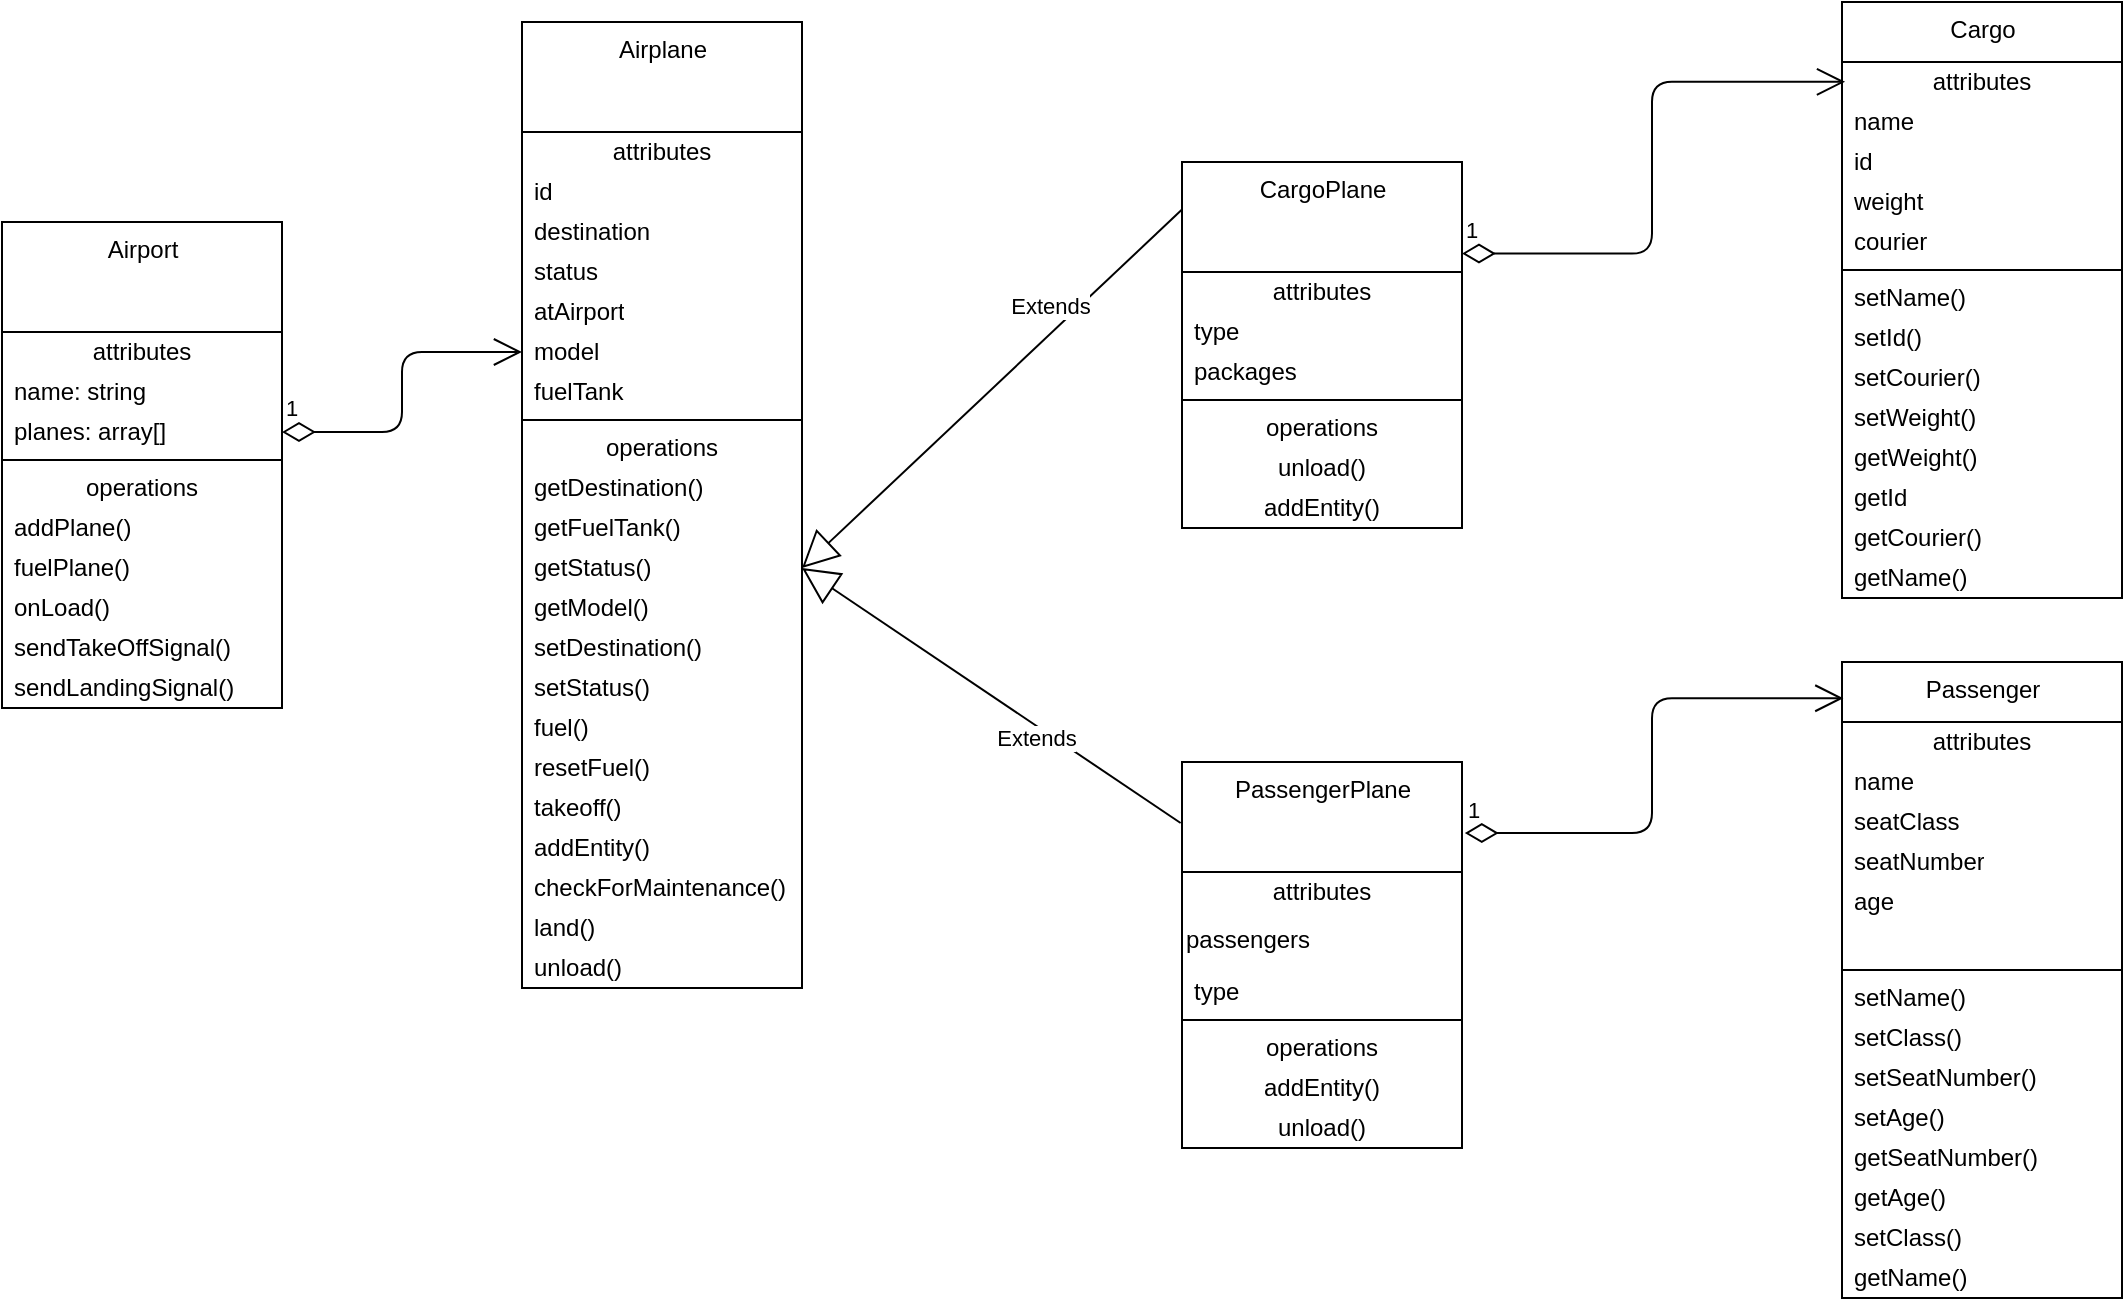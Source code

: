 <mxfile>
    <diagram id="yDUbvC1Cfnqms9Kbia_T" name="Page-1">
        <mxGraphModel dx="1285" dy="631" grid="1" gridSize="10" guides="1" tooltips="1" connect="1" arrows="1" fold="1" page="1" pageScale="1" pageWidth="850" pageHeight="1100" math="0" shadow="0">
            <root>
                <mxCell id="0"/>
                <mxCell id="1" parent="0"/>
                <mxCell id="47" value="Airplane" style="swimlane;fontStyle=0;align=center;verticalAlign=top;childLayout=stackLayout;horizontal=1;startSize=55;horizontalStack=0;resizeParent=1;resizeParentMax=0;resizeLast=0;collapsible=0;marginBottom=0;html=1;fontColor=#000000;" parent="1" vertex="1">
                    <mxGeometry x="810" y="210" width="140" height="483" as="geometry"/>
                </mxCell>
                <mxCell id="48" value="attributes" style="text;html=1;strokeColor=none;fillColor=none;align=center;verticalAlign=middle;spacingLeft=4;spacingRight=4;overflow=hidden;rotatable=0;points=[[0,0.5],[1,0.5]];portConstraint=eastwest;fontColor=#000000;" parent="47" vertex="1">
                    <mxGeometry y="55" width="140" height="20" as="geometry"/>
                </mxCell>
                <mxCell id="55" value="id" style="text;html=1;strokeColor=none;fillColor=none;align=left;verticalAlign=middle;spacingLeft=4;spacingRight=4;overflow=hidden;rotatable=0;points=[[0,0.5],[1,0.5]];portConstraint=eastwest;fontColor=#000000;" parent="47" vertex="1">
                    <mxGeometry y="75" width="140" height="20" as="geometry"/>
                </mxCell>
                <mxCell id="202" value="destination" style="text;html=1;strokeColor=none;fillColor=none;align=left;verticalAlign=middle;spacingLeft=4;spacingRight=4;overflow=hidden;rotatable=0;points=[[0,0.5],[1,0.5]];portConstraint=eastwest;fontColor=#000000;" parent="47" vertex="1">
                    <mxGeometry y="95" width="140" height="20" as="geometry"/>
                </mxCell>
                <mxCell id="204" value="status" style="text;html=1;strokeColor=none;fillColor=none;align=left;verticalAlign=middle;spacingLeft=4;spacingRight=4;overflow=hidden;rotatable=0;points=[[0,0.5],[1,0.5]];portConstraint=eastwest;fontColor=#000000;" parent="47" vertex="1">
                    <mxGeometry y="115" width="140" height="20" as="geometry"/>
                </mxCell>
                <mxCell id="56" value="atAirport" style="text;html=1;strokeColor=none;fillColor=none;align=left;verticalAlign=middle;spacingLeft=4;spacingRight=4;overflow=hidden;rotatable=0;points=[[0,0.5],[1,0.5]];portConstraint=eastwest;fontColor=#000000;" parent="47" vertex="1">
                    <mxGeometry y="135" width="140" height="20" as="geometry"/>
                </mxCell>
                <mxCell id="67" value="model" style="text;html=1;strokeColor=none;fillColor=none;align=left;verticalAlign=middle;spacingLeft=4;spacingRight=4;overflow=hidden;rotatable=0;points=[[0,0.5],[1,0.5]];portConstraint=eastwest;fontColor=#000000;" parent="47" vertex="1">
                    <mxGeometry y="155" width="140" height="20" as="geometry"/>
                </mxCell>
                <mxCell id="123" value="fuelTank" style="text;html=1;strokeColor=none;fillColor=none;align=left;verticalAlign=middle;spacingLeft=4;spacingRight=4;overflow=hidden;rotatable=0;points=[[0,0.5],[1,0.5]];portConstraint=eastwest;fontColor=#000000;" parent="47" vertex="1">
                    <mxGeometry y="175" width="140" height="20" as="geometry"/>
                </mxCell>
                <mxCell id="52" value="" style="line;strokeWidth=1;fillColor=none;align=left;verticalAlign=middle;spacingTop=-1;spacingLeft=3;spacingRight=3;rotatable=0;labelPosition=right;points=[];portConstraint=eastwest;fontColor=#000000;" parent="47" vertex="1">
                    <mxGeometry y="195" width="140" height="8" as="geometry"/>
                </mxCell>
                <mxCell id="53" value="operations" style="text;html=1;strokeColor=none;fillColor=none;align=center;verticalAlign=middle;spacingLeft=4;spacingRight=4;overflow=hidden;rotatable=0;points=[[0,0.5],[1,0.5]];portConstraint=eastwest;fontColor=#000000;" parent="47" vertex="1">
                    <mxGeometry y="203" width="140" height="20" as="geometry"/>
                </mxCell>
                <mxCell id="193" value="getDestination()" style="text;html=1;strokeColor=none;fillColor=none;align=left;verticalAlign=middle;spacingLeft=4;spacingRight=4;overflow=hidden;rotatable=0;points=[[0,0.5],[1,0.5]];portConstraint=eastwest;fontColor=#000000;" parent="47" vertex="1">
                    <mxGeometry y="223" width="140" height="20" as="geometry"/>
                </mxCell>
                <mxCell id="196" value="getFuelTank()" style="text;html=1;strokeColor=none;fillColor=none;align=left;verticalAlign=middle;spacingLeft=4;spacingRight=4;overflow=hidden;rotatable=0;points=[[0,0.5],[1,0.5]];portConstraint=eastwest;fontColor=#000000;" parent="47" vertex="1">
                    <mxGeometry y="243" width="140" height="20" as="geometry"/>
                </mxCell>
                <mxCell id="125" value="getStatus()" style="text;html=1;strokeColor=none;fillColor=none;align=left;verticalAlign=middle;spacingLeft=4;spacingRight=4;overflow=hidden;rotatable=0;points=[[0,0.5],[1,0.5]];portConstraint=eastwest;fontColor=#000000;" parent="47" vertex="1">
                    <mxGeometry y="263" width="140" height="20" as="geometry"/>
                </mxCell>
                <mxCell id="195" value="getModel()" style="text;html=1;strokeColor=none;fillColor=none;align=left;verticalAlign=middle;spacingLeft=4;spacingRight=4;overflow=hidden;rotatable=0;points=[[0,0.5],[1,0.5]];portConstraint=eastwest;fontColor=#000000;" parent="47" vertex="1">
                    <mxGeometry y="283" width="140" height="20" as="geometry"/>
                </mxCell>
                <mxCell id="194" value="setDestination()" style="text;html=1;strokeColor=none;fillColor=none;align=left;verticalAlign=middle;spacingLeft=4;spacingRight=4;overflow=hidden;rotatable=0;points=[[0,0.5],[1,0.5]];portConstraint=eastwest;fontColor=#000000;" parent="47" vertex="1">
                    <mxGeometry y="303" width="140" height="20" as="geometry"/>
                </mxCell>
                <mxCell id="208" value="setStatus()" style="text;html=1;strokeColor=none;fillColor=none;align=left;verticalAlign=middle;spacingLeft=4;spacingRight=4;overflow=hidden;rotatable=0;points=[[0,0.5],[1,0.5]];portConstraint=eastwest;fontColor=#000000;" parent="47" vertex="1">
                    <mxGeometry y="323" width="140" height="20" as="geometry"/>
                </mxCell>
                <mxCell id="121" value="fuel()" style="text;html=1;strokeColor=none;fillColor=none;align=left;verticalAlign=middle;spacingLeft=4;spacingRight=4;overflow=hidden;rotatable=0;points=[[0,0.5],[1,0.5]];portConstraint=eastwest;fontColor=#000000;" parent="47" vertex="1">
                    <mxGeometry y="343" width="140" height="20" as="geometry"/>
                </mxCell>
                <mxCell id="207" value="resetFuel()" style="text;html=1;strokeColor=none;fillColor=none;align=left;verticalAlign=middle;spacingLeft=4;spacingRight=4;overflow=hidden;rotatable=0;points=[[0,0.5],[1,0.5]];portConstraint=eastwest;fontColor=#000000;" parent="47" vertex="1">
                    <mxGeometry y="363" width="140" height="20" as="geometry"/>
                </mxCell>
                <mxCell id="122" value="takeoff()" style="text;html=1;strokeColor=none;fillColor=none;align=left;verticalAlign=middle;spacingLeft=4;spacingRight=4;overflow=hidden;rotatable=0;points=[[0,0.5],[1,0.5]];portConstraint=eastwest;fontColor=#000000;" parent="47" vertex="1">
                    <mxGeometry y="383" width="140" height="20" as="geometry"/>
                </mxCell>
                <mxCell id="205" value="addEntity()" style="text;html=1;strokeColor=none;fillColor=none;align=left;verticalAlign=middle;spacingLeft=4;spacingRight=4;overflow=hidden;rotatable=0;points=[[0,0.5],[1,0.5]];portConstraint=eastwest;fontColor=#000000;" parent="47" vertex="1">
                    <mxGeometry y="403" width="140" height="20" as="geometry"/>
                </mxCell>
                <mxCell id="211" value="checkForMaintenance()" style="text;html=1;strokeColor=none;fillColor=none;align=left;verticalAlign=middle;spacingLeft=4;spacingRight=4;overflow=hidden;rotatable=0;points=[[0,0.5],[1,0.5]];portConstraint=eastwest;fontColor=#000000;" parent="47" vertex="1">
                    <mxGeometry y="423" width="140" height="20" as="geometry"/>
                </mxCell>
                <mxCell id="210" value="land()" style="text;html=1;strokeColor=none;fillColor=none;align=left;verticalAlign=middle;spacingLeft=4;spacingRight=4;overflow=hidden;rotatable=0;points=[[0,0.5],[1,0.5]];portConstraint=eastwest;fontColor=#000000;" parent="47" vertex="1">
                    <mxGeometry y="443" width="140" height="20" as="geometry"/>
                </mxCell>
                <mxCell id="209" value="unload()" style="text;html=1;strokeColor=none;fillColor=none;align=left;verticalAlign=middle;spacingLeft=4;spacingRight=4;overflow=hidden;rotatable=0;points=[[0,0.5],[1,0.5]];portConstraint=eastwest;fontColor=#000000;" parent="47" vertex="1">
                    <mxGeometry y="463" width="140" height="20" as="geometry"/>
                </mxCell>
                <mxCell id="65" value="PassengerPlane" style="swimlane;fontStyle=0;align=center;verticalAlign=top;childLayout=stackLayout;horizontal=1;startSize=55;horizontalStack=0;resizeParent=1;resizeParentMax=0;resizeLast=0;collapsible=0;marginBottom=0;html=1;fontColor=#000000;" parent="1" vertex="1">
                    <mxGeometry x="1140" y="580" width="140" height="193" as="geometry"/>
                </mxCell>
                <mxCell id="66" value="attributes" style="text;html=1;strokeColor=none;fillColor=none;align=center;verticalAlign=middle;spacingLeft=4;spacingRight=4;overflow=hidden;rotatable=0;points=[[0,0.5],[1,0.5]];portConstraint=eastwest;fontColor=#000000;" parent="65" vertex="1">
                    <mxGeometry y="55" width="140" height="20" as="geometry"/>
                </mxCell>
                <mxCell id="212" value="&lt;span style=&quot;font-family: &amp;#34;helvetica&amp;#34; ; font-size: 12px ; font-style: normal ; font-weight: 400 ; letter-spacing: normal ; text-align: left ; text-indent: 0px ; text-transform: none ; word-spacing: 0px ; display: inline ; float: none ; background-color: rgb(255 , 255 , 255)&quot;&gt;passengers&lt;/span&gt;" style="text;whiteSpace=wrap;html=1;fontColor=#000000;" parent="65" vertex="1">
                    <mxGeometry y="75" width="140" height="30" as="geometry"/>
                </mxCell>
                <mxCell id="127" value="type" style="text;html=1;strokeColor=none;fillColor=none;align=left;verticalAlign=middle;spacingLeft=4;spacingRight=4;overflow=hidden;rotatable=0;points=[[0,0.5],[1,0.5]];portConstraint=eastwest;fontColor=#000000;" parent="65" vertex="1">
                    <mxGeometry y="105" width="140" height="20" as="geometry"/>
                </mxCell>
                <mxCell id="70" value="" style="line;strokeWidth=1;fillColor=none;align=left;verticalAlign=middle;spacingTop=-1;spacingLeft=3;spacingRight=3;rotatable=0;labelPosition=right;points=[];portConstraint=eastwest;fontColor=#000000;" parent="65" vertex="1">
                    <mxGeometry y="125" width="140" height="8" as="geometry"/>
                </mxCell>
                <mxCell id="71" value="operations" style="text;html=1;strokeColor=none;fillColor=none;align=center;verticalAlign=middle;spacingLeft=4;spacingRight=4;overflow=hidden;rotatable=0;points=[[0,0.5],[1,0.5]];portConstraint=eastwest;fontColor=#000000;" parent="65" vertex="1">
                    <mxGeometry y="133" width="140" height="20" as="geometry"/>
                </mxCell>
                <mxCell id="86" value="addEntity()" style="text;html=1;strokeColor=none;fillColor=none;align=center;verticalAlign=middle;spacingLeft=4;spacingRight=4;overflow=hidden;rotatable=0;points=[[0,0.5],[1,0.5]];portConstraint=eastwest;fontColor=#000000;" parent="65" vertex="1">
                    <mxGeometry y="153" width="140" height="20" as="geometry"/>
                </mxCell>
                <mxCell id="191" value="unload()" style="text;html=1;strokeColor=none;fillColor=none;align=center;verticalAlign=middle;spacingLeft=4;spacingRight=4;overflow=hidden;rotatable=0;points=[[0,0.5],[1,0.5]];portConstraint=eastwest;fontColor=#000000;" parent="65" vertex="1">
                    <mxGeometry y="173" width="140" height="20" as="geometry"/>
                </mxCell>
                <mxCell id="88" value="Passenger" style="swimlane;fontStyle=0;align=center;verticalAlign=top;childLayout=stackLayout;horizontal=1;startSize=30;horizontalStack=0;resizeParent=1;resizeParentMax=0;resizeLast=0;collapsible=0;marginBottom=0;html=1;fontColor=#000000;" parent="1" vertex="1">
                    <mxGeometry x="1470" y="530" width="140" height="318" as="geometry"/>
                </mxCell>
                <mxCell id="89" value="attributes" style="text;html=1;strokeColor=none;fillColor=none;align=center;verticalAlign=middle;spacingLeft=4;spacingRight=4;overflow=hidden;rotatable=0;points=[[0,0.5],[1,0.5]];portConstraint=eastwest;fontColor=#000000;" parent="88" vertex="1">
                    <mxGeometry y="30" width="140" height="20" as="geometry"/>
                </mxCell>
                <mxCell id="160" value="name" style="text;html=1;strokeColor=none;fillColor=none;align=left;verticalAlign=middle;spacingLeft=4;spacingRight=4;overflow=hidden;rotatable=0;points=[[0,0.5],[1,0.5]];portConstraint=eastwest;fontColor=#000000;" parent="88" vertex="1">
                    <mxGeometry y="50" width="140" height="20" as="geometry"/>
                </mxCell>
                <mxCell id="161" value="seatClass" style="text;html=1;strokeColor=none;fillColor=none;align=left;verticalAlign=middle;spacingLeft=4;spacingRight=4;overflow=hidden;rotatable=0;points=[[0,0.5],[1,0.5]];portConstraint=eastwest;fontColor=#000000;" parent="88" vertex="1">
                    <mxGeometry y="70" width="140" height="20" as="geometry"/>
                </mxCell>
                <mxCell id="164" value="seatNumber" style="text;html=1;strokeColor=none;fillColor=none;align=left;verticalAlign=middle;spacingLeft=4;spacingRight=4;overflow=hidden;rotatable=0;points=[[0,0.5],[1,0.5]];portConstraint=eastwest;fontColor=#000000;" parent="88" vertex="1">
                    <mxGeometry y="90" width="140" height="20" as="geometry"/>
                </mxCell>
                <mxCell id="180" value="age" style="text;html=1;strokeColor=none;fillColor=none;align=left;verticalAlign=middle;spacingLeft=4;spacingRight=4;overflow=hidden;rotatable=0;points=[[0,0.5],[1,0.5]];portConstraint=eastwest;fontColor=#000000;" parent="88" vertex="1">
                    <mxGeometry y="110" width="140" height="20" as="geometry"/>
                </mxCell>
                <mxCell id="90" value="&lt;span style=&quot;font-family: monospace; font-size: 0px;&quot;&gt;ag&lt;/span&gt;&lt;span style=&quot;font-family: monospace; font-size: 0px;&quot;&gt;%3CmxGraphModel%3E%3Croot%3E%3CmxCell%20id%3D%220%22%2F%3E%3CmxCell%20id%3D%221%22%20parent%3D%220%22%2F%3E%3CmxCell%20id%3D%222%22%20value%3D%22setClass()%22%20style%3D%22text%3Bhtml%3D1%3BstrokeColor%3Dnone%3BfillColor%3Dnone%3Balign%3Dleft%3BverticalAlign%3Dmiddle%3BspacingLeft%3D4%3BspacingRight%3D4%3Boverflow%3Dhidden%3Brotatable%3D0%3Bpoints%3D%5B%5B0%2C0.5%5D%2C%5B1%2C0.5%5D%5D%3BportConstraint%3Deastwest%3BfontColor%3D%23FFFFFF%3B%22%20vertex%3D%221%22%20parent%3D%221%22%3E%3CmxGeometry%20x%3D%22660%22%20y%3D%221120%22%20width%3D%22140%22%20height%3D%2220%22%20as%3D%22geometry%22%2F%3E%3C%2FmxCell%3E%3C%2Froot%3E%3C%2FmxGraphModel%3E&lt;/span&gt;" style="text;html=1;strokeColor=none;fillColor=none;align=left;verticalAlign=middle;spacingLeft=4;spacingRight=4;overflow=hidden;rotatable=0;points=[[0,0.5],[1,0.5]];portConstraint=eastwest;fontColor=#000000;" parent="88" vertex="1">
                    <mxGeometry y="130" width="140" height="20" as="geometry"/>
                </mxCell>
                <mxCell id="93" value="" style="line;strokeWidth=1;fillColor=none;align=left;verticalAlign=middle;spacingTop=-1;spacingLeft=3;spacingRight=3;rotatable=0;labelPosition=right;points=[];portConstraint=eastwest;fontColor=#000000;" parent="88" vertex="1">
                    <mxGeometry y="150" width="140" height="8" as="geometry"/>
                </mxCell>
                <mxCell id="94" value="setName()" style="text;html=1;strokeColor=none;fillColor=none;align=left;verticalAlign=middle;spacingLeft=4;spacingRight=4;overflow=hidden;rotatable=0;points=[[0,0.5],[1,0.5]];portConstraint=eastwest;fontColor=#000000;" parent="88" vertex="1">
                    <mxGeometry y="158" width="140" height="20" as="geometry"/>
                </mxCell>
                <mxCell id="165" value="setClass()" style="text;html=1;strokeColor=none;fillColor=none;align=left;verticalAlign=middle;spacingLeft=4;spacingRight=4;overflow=hidden;rotatable=0;points=[[0,0.5],[1,0.5]];portConstraint=eastwest;fontColor=#000000;" parent="88" vertex="1">
                    <mxGeometry y="178" width="140" height="20" as="geometry"/>
                </mxCell>
                <mxCell id="182" value="setSeatNumber()" style="text;html=1;strokeColor=none;fillColor=none;align=left;verticalAlign=middle;spacingLeft=4;spacingRight=4;overflow=hidden;rotatable=0;points=[[0,0.5],[1,0.5]];portConstraint=eastwest;fontColor=#000000;" parent="88" vertex="1">
                    <mxGeometry y="198" width="140" height="20" as="geometry"/>
                </mxCell>
                <mxCell id="163" value="setAge()" style="text;html=1;strokeColor=none;fillColor=none;align=left;verticalAlign=middle;spacingLeft=4;spacingRight=4;overflow=hidden;rotatable=0;points=[[0,0.5],[1,0.5]];portConstraint=eastwest;fontColor=#000000;" parent="88" vertex="1">
                    <mxGeometry y="218" width="140" height="20" as="geometry"/>
                </mxCell>
                <mxCell id="184" value="getSeatNumber()" style="text;html=1;strokeColor=none;fillColor=none;align=left;verticalAlign=middle;spacingLeft=4;spacingRight=4;overflow=hidden;rotatable=0;points=[[0,0.5],[1,0.5]];portConstraint=eastwest;fontColor=#000000;" parent="88" vertex="1">
                    <mxGeometry y="238" width="140" height="20" as="geometry"/>
                </mxCell>
                <mxCell id="186" value="getAge()" style="text;html=1;strokeColor=none;fillColor=none;align=left;verticalAlign=middle;spacingLeft=4;spacingRight=4;overflow=hidden;rotatable=0;points=[[0,0.5],[1,0.5]];portConstraint=eastwest;fontColor=#000000;" parent="88" vertex="1">
                    <mxGeometry y="258" width="140" height="20" as="geometry"/>
                </mxCell>
                <mxCell id="185" value="setClass()" style="text;html=1;strokeColor=none;fillColor=none;align=left;verticalAlign=middle;spacingLeft=4;spacingRight=4;overflow=hidden;rotatable=0;points=[[0,0.5],[1,0.5]];portConstraint=eastwest;fontColor=#000000;" parent="88" vertex="1">
                    <mxGeometry y="278" width="140" height="20" as="geometry"/>
                </mxCell>
                <mxCell id="183" value="getName()" style="text;html=1;strokeColor=none;fillColor=none;align=left;verticalAlign=middle;spacingLeft=4;spacingRight=4;overflow=hidden;rotatable=0;points=[[0,0.5],[1,0.5]];portConstraint=eastwest;fontColor=#000000;" parent="88" vertex="1">
                    <mxGeometry y="298" width="140" height="20" as="geometry"/>
                </mxCell>
                <mxCell id="101" value="Airport" style="swimlane;fontStyle=0;align=center;verticalAlign=top;childLayout=stackLayout;horizontal=1;startSize=55;horizontalStack=0;resizeParent=1;resizeParentMax=0;resizeLast=0;collapsible=0;marginBottom=0;html=1;fontColor=#000000;" parent="1" vertex="1">
                    <mxGeometry x="550" y="310" width="140" height="243" as="geometry"/>
                </mxCell>
                <mxCell id="102" value="attributes" style="text;html=1;strokeColor=none;fillColor=none;align=center;verticalAlign=middle;spacingLeft=4;spacingRight=4;overflow=hidden;rotatable=0;points=[[0,0.5],[1,0.5]];portConstraint=eastwest;fontColor=#000000;" parent="101" vertex="1">
                    <mxGeometry y="55" width="140" height="20" as="geometry"/>
                </mxCell>
                <mxCell id="103" value="name: string" style="text;html=1;strokeColor=none;fillColor=none;align=left;verticalAlign=middle;spacingLeft=4;spacingRight=4;overflow=hidden;rotatable=0;points=[[0,0.5],[1,0.5]];portConstraint=eastwest;fontColor=#000000;" parent="101" vertex="1">
                    <mxGeometry y="75" width="140" height="20" as="geometry"/>
                </mxCell>
                <mxCell id="197" value="planes: array[]" style="text;html=1;strokeColor=none;fillColor=none;align=left;verticalAlign=middle;spacingLeft=4;spacingRight=4;overflow=hidden;rotatable=0;points=[[0,0.5],[1,0.5]];portConstraint=eastwest;fontColor=#000000;" parent="101" vertex="1">
                    <mxGeometry y="95" width="140" height="20" as="geometry"/>
                </mxCell>
                <mxCell id="106" value="" style="line;strokeWidth=1;fillColor=none;align=left;verticalAlign=middle;spacingTop=-1;spacingLeft=3;spacingRight=3;rotatable=0;labelPosition=right;points=[];portConstraint=eastwest;fontColor=#000000;" parent="101" vertex="1">
                    <mxGeometry y="115" width="140" height="8" as="geometry"/>
                </mxCell>
                <mxCell id="107" value="operations" style="text;html=1;strokeColor=none;fillColor=none;align=center;verticalAlign=middle;spacingLeft=4;spacingRight=4;overflow=hidden;rotatable=0;points=[[0,0.5],[1,0.5]];portConstraint=eastwest;fontColor=#000000;" parent="101" vertex="1">
                    <mxGeometry y="123" width="140" height="20" as="geometry"/>
                </mxCell>
                <mxCell id="105" value="addPlane()" style="text;html=1;strokeColor=none;fillColor=none;align=left;verticalAlign=middle;spacingLeft=4;spacingRight=4;overflow=hidden;rotatable=0;points=[[0,0.5],[1,0.5]];portConstraint=eastwest;fontColor=#000000;" parent="101" vertex="1">
                    <mxGeometry y="143" width="140" height="20" as="geometry"/>
                </mxCell>
                <mxCell id="198" value="fuelPlane()" style="text;html=1;strokeColor=none;fillColor=none;align=left;verticalAlign=middle;spacingLeft=4;spacingRight=4;overflow=hidden;rotatable=0;points=[[0,0.5],[1,0.5]];portConstraint=eastwest;fontColor=#000000;" parent="101" vertex="1">
                    <mxGeometry y="163" width="140" height="20" as="geometry"/>
                </mxCell>
                <mxCell id="200" value="onLoad()" style="text;html=1;strokeColor=none;fillColor=none;align=left;verticalAlign=middle;spacingLeft=4;spacingRight=4;overflow=hidden;rotatable=0;points=[[0,0.5],[1,0.5]];portConstraint=eastwest;fontColor=#000000;" parent="101" vertex="1">
                    <mxGeometry y="183" width="140" height="20" as="geometry"/>
                </mxCell>
                <mxCell id="108" value="sendTakeOffSignal()" style="text;html=1;strokeColor=none;fillColor=none;align=left;verticalAlign=middle;spacingLeft=4;spacingRight=4;overflow=hidden;rotatable=0;points=[[0,0.5],[1,0.5]];portConstraint=eastwest;fontColor=#000000;" parent="101" vertex="1">
                    <mxGeometry y="203" width="140" height="20" as="geometry"/>
                </mxCell>
                <mxCell id="201" value="sendLandingSignal()" style="text;html=1;strokeColor=none;fillColor=none;align=left;verticalAlign=middle;spacingLeft=4;spacingRight=4;overflow=hidden;rotatable=0;points=[[0,0.5],[1,0.5]];portConstraint=eastwest;fontColor=#000000;" parent="101" vertex="1">
                    <mxGeometry y="223" width="140" height="20" as="geometry"/>
                </mxCell>
                <mxCell id="109" value="CargoPlane" style="swimlane;fontStyle=0;align=center;verticalAlign=top;childLayout=stackLayout;horizontal=1;startSize=55;horizontalStack=0;resizeParent=1;resizeParentMax=0;resizeLast=0;collapsible=0;marginBottom=0;html=1;fontColor=#000000;" parent="1" vertex="1">
                    <mxGeometry x="1140" y="280" width="140" height="183" as="geometry"/>
                </mxCell>
                <mxCell id="110" value="attributes" style="text;html=1;strokeColor=none;fillColor=none;align=center;verticalAlign=middle;spacingLeft=4;spacingRight=4;overflow=hidden;rotatable=0;points=[[0,0.5],[1,0.5]];portConstraint=eastwest;fontColor=#000000;" parent="109" vertex="1">
                    <mxGeometry y="55" width="140" height="20" as="geometry"/>
                </mxCell>
                <mxCell id="216" value="type" style="text;html=1;strokeColor=none;fillColor=none;align=left;verticalAlign=middle;spacingLeft=4;spacingRight=4;overflow=hidden;rotatable=0;points=[[0,0.5],[1,0.5]];portConstraint=eastwest;fontColor=#000000;" parent="109" vertex="1">
                    <mxGeometry y="75" width="140" height="20" as="geometry"/>
                </mxCell>
                <mxCell id="128" value="packages" style="text;html=1;strokeColor=none;fillColor=none;align=left;verticalAlign=middle;spacingLeft=4;spacingRight=4;overflow=hidden;rotatable=0;points=[[0,0.5],[1,0.5]];portConstraint=eastwest;fontColor=#000000;" parent="109" vertex="1">
                    <mxGeometry y="95" width="140" height="20" as="geometry"/>
                </mxCell>
                <mxCell id="112" value="" style="line;strokeWidth=1;fillColor=none;align=left;verticalAlign=middle;spacingTop=-1;spacingLeft=3;spacingRight=3;rotatable=0;labelPosition=right;points=[];portConstraint=eastwest;fontColor=#000000;" parent="109" vertex="1">
                    <mxGeometry y="115" width="140" height="8" as="geometry"/>
                </mxCell>
                <mxCell id="113" value="operations" style="text;html=1;strokeColor=none;fillColor=none;align=center;verticalAlign=middle;spacingLeft=4;spacingRight=4;overflow=hidden;rotatable=0;points=[[0,0.5],[1,0.5]];portConstraint=eastwest;fontColor=#000000;" parent="109" vertex="1">
                    <mxGeometry y="123" width="140" height="20" as="geometry"/>
                </mxCell>
                <mxCell id="215" value="unload()" style="text;html=1;strokeColor=none;fillColor=none;align=center;verticalAlign=middle;spacingLeft=4;spacingRight=4;overflow=hidden;rotatable=0;points=[[0,0.5],[1,0.5]];portConstraint=eastwest;fontColor=#000000;" parent="109" vertex="1">
                    <mxGeometry y="143" width="140" height="20" as="geometry"/>
                </mxCell>
                <mxCell id="214" value="addEntity()" style="text;html=1;strokeColor=none;fillColor=none;align=center;verticalAlign=middle;spacingLeft=4;spacingRight=4;overflow=hidden;rotatable=0;points=[[0,0.5],[1,0.5]];portConstraint=eastwest;fontColor=#000000;" parent="109" vertex="1">
                    <mxGeometry y="163" width="140" height="20" as="geometry"/>
                </mxCell>
                <mxCell id="118" value="Extends" style="endArrow=block;endSize=16;endFill=0;html=1;fontColor=#000000;exitX=-0.005;exitY=0.158;exitDx=0;exitDy=0;entryX=1;entryY=0.5;entryDx=0;entryDy=0;exitPerimeter=0;" parent="1" source="65" target="125" edge="1">
                    <mxGeometry x="-0.264" y="5" width="160" relative="1" as="geometry">
                        <mxPoint x="410" y="1060.0" as="sourcePoint"/>
                        <mxPoint x="753.7" y="826.82" as="targetPoint"/>
                        <mxPoint as="offset"/>
                        <Array as="points"/>
                    </mxGeometry>
                </mxCell>
                <mxCell id="119" value="Extends" style="endArrow=block;endSize=16;endFill=0;html=1;fontColor=#000000;exitX=0;exitY=0.13;exitDx=0;exitDy=0;exitPerimeter=0;entryX=1;entryY=0.5;entryDx=0;entryDy=0;" parent="1" source="109" target="125" edge="1">
                    <mxGeometry x="-0.375" y="-10" width="160" relative="1" as="geometry">
                        <mxPoint x="1130" y="173" as="sourcePoint"/>
                        <mxPoint x="960" y="480" as="targetPoint"/>
                        <mxPoint as="offset"/>
                        <Array as="points"/>
                    </mxGeometry>
                </mxCell>
                <mxCell id="143" value="1" style="endArrow=open;html=1;endSize=12;startArrow=diamondThin;startSize=14;startFill=0;edgeStyle=orthogonalEdgeStyle;align=left;verticalAlign=bottom;exitX=1;exitY=0.5;exitDx=0;exitDy=0;entryX=0;entryY=0.5;entryDx=0;entryDy=0;fontColor=#000000;" parent="1" source="197" target="67" edge="1">
                    <mxGeometry x="-1" y="3" relative="1" as="geometry">
                        <mxPoint x="900" y="560" as="sourcePoint"/>
                        <mxPoint x="1060" y="560" as="targetPoint"/>
                    </mxGeometry>
                </mxCell>
                <mxCell id="167" value="1" style="endArrow=open;html=1;endSize=12;startArrow=diamondThin;startSize=14;startFill=0;edgeStyle=orthogonalEdgeStyle;align=left;verticalAlign=bottom;entryX=0.005;entryY=0.057;entryDx=0;entryDy=0;exitX=1.01;exitY=0.184;exitDx=0;exitDy=0;entryPerimeter=0;exitPerimeter=0;fontColor=#000000;" parent="1" source="65" target="88" edge="1">
                    <mxGeometry x="-1" y="3" relative="1" as="geometry">
                        <mxPoint x="740" y="840" as="sourcePoint"/>
                        <mxPoint x="650" y="890" as="targetPoint"/>
                    </mxGeometry>
                </mxCell>
                <mxCell id="168" value="Cargo" style="swimlane;fontStyle=0;align=center;verticalAlign=top;childLayout=stackLayout;horizontal=1;startSize=30;horizontalStack=0;resizeParent=1;resizeParentMax=0;resizeLast=0;collapsible=0;marginBottom=0;html=1;fontColor=#000000;" parent="1" vertex="1">
                    <mxGeometry x="1470" y="200" width="140" height="298" as="geometry"/>
                </mxCell>
                <mxCell id="169" value="attributes" style="text;html=1;strokeColor=none;fillColor=none;align=center;verticalAlign=middle;spacingLeft=4;spacingRight=4;overflow=hidden;rotatable=0;points=[[0,0.5],[1,0.5]];portConstraint=eastwest;fontColor=#000000;" parent="168" vertex="1">
                    <mxGeometry y="30" width="140" height="20" as="geometry"/>
                </mxCell>
                <mxCell id="170" value="name" style="text;html=1;strokeColor=none;fillColor=none;align=left;verticalAlign=middle;spacingLeft=4;spacingRight=4;overflow=hidden;rotatable=0;points=[[0,0.5],[1,0.5]];portConstraint=eastwest;fontColor=#000000;" parent="168" vertex="1">
                    <mxGeometry y="50" width="140" height="20" as="geometry"/>
                </mxCell>
                <mxCell id="171" value="id&lt;br&gt;" style="text;html=1;strokeColor=none;fillColor=none;align=left;verticalAlign=middle;spacingLeft=4;spacingRight=4;overflow=hidden;rotatable=0;points=[[0,0.5],[1,0.5]];portConstraint=eastwest;fontColor=#000000;" parent="168" vertex="1">
                    <mxGeometry y="70" width="140" height="20" as="geometry"/>
                </mxCell>
                <mxCell id="172" value="weight" style="text;html=1;strokeColor=none;fillColor=none;align=left;verticalAlign=middle;spacingLeft=4;spacingRight=4;overflow=hidden;rotatable=0;points=[[0,0.5],[1,0.5]];portConstraint=eastwest;fontColor=#000000;" parent="168" vertex="1">
                    <mxGeometry y="90" width="140" height="20" as="geometry"/>
                </mxCell>
                <mxCell id="179" value="courier" style="text;html=1;strokeColor=none;fillColor=none;align=left;verticalAlign=middle;spacingLeft=4;spacingRight=4;overflow=hidden;rotatable=0;points=[[0,0.5],[1,0.5]];portConstraint=eastwest;fontColor=#000000;" parent="168" vertex="1">
                    <mxGeometry y="110" width="140" height="20" as="geometry"/>
                </mxCell>
                <mxCell id="174" value="" style="line;strokeWidth=1;fillColor=none;align=left;verticalAlign=middle;spacingTop=-1;spacingLeft=3;spacingRight=3;rotatable=0;labelPosition=right;points=[];portConstraint=eastwest;fontColor=#000000;" parent="168" vertex="1">
                    <mxGeometry y="130" width="140" height="8" as="geometry"/>
                </mxCell>
                <mxCell id="175" value="setName()" style="text;html=1;strokeColor=none;fillColor=none;align=left;verticalAlign=middle;spacingLeft=4;spacingRight=4;overflow=hidden;rotatable=0;points=[[0,0.5],[1,0.5]];portConstraint=eastwest;fontColor=#000000;" parent="168" vertex="1">
                    <mxGeometry y="138" width="140" height="20" as="geometry"/>
                </mxCell>
                <mxCell id="176" value="setId()" style="text;html=1;strokeColor=none;fillColor=none;align=left;verticalAlign=middle;spacingLeft=4;spacingRight=4;overflow=hidden;rotatable=0;points=[[0,0.5],[1,0.5]];portConstraint=eastwest;fontColor=#000000;" parent="168" vertex="1">
                    <mxGeometry y="158" width="140" height="20" as="geometry"/>
                </mxCell>
                <mxCell id="181" value="setCourier()" style="text;html=1;strokeColor=none;fillColor=none;align=left;verticalAlign=middle;spacingLeft=4;spacingRight=4;overflow=hidden;rotatable=0;points=[[0,0.5],[1,0.5]];portConstraint=eastwest;fontColor=#000000;" parent="168" vertex="1">
                    <mxGeometry y="178" width="140" height="20" as="geometry"/>
                </mxCell>
                <mxCell id="177" value="setWeight()" style="text;html=1;strokeColor=none;fillColor=none;align=left;verticalAlign=middle;spacingLeft=4;spacingRight=4;overflow=hidden;rotatable=0;points=[[0,0.5],[1,0.5]];portConstraint=eastwest;fontColor=#000000;" parent="168" vertex="1">
                    <mxGeometry y="198" width="140" height="20" as="geometry"/>
                </mxCell>
                <mxCell id="188" value="getWeight()" style="text;html=1;strokeColor=none;fillColor=none;align=left;verticalAlign=middle;spacingLeft=4;spacingRight=4;overflow=hidden;rotatable=0;points=[[0,0.5],[1,0.5]];portConstraint=eastwest;fontColor=#000000;" parent="168" vertex="1">
                    <mxGeometry y="218" width="140" height="20" as="geometry"/>
                </mxCell>
                <mxCell id="190" value="getId" style="text;html=1;strokeColor=none;fillColor=none;align=left;verticalAlign=middle;spacingLeft=4;spacingRight=4;overflow=hidden;rotatable=0;points=[[0,0.5],[1,0.5]];portConstraint=eastwest;fontColor=#000000;" parent="168" vertex="1">
                    <mxGeometry y="238" width="140" height="20" as="geometry"/>
                </mxCell>
                <mxCell id="189" value="getCourier()" style="text;html=1;strokeColor=none;fillColor=none;align=left;verticalAlign=middle;spacingLeft=4;spacingRight=4;overflow=hidden;rotatable=0;points=[[0,0.5],[1,0.5]];portConstraint=eastwest;fontColor=#000000;" parent="168" vertex="1">
                    <mxGeometry y="258" width="140" height="20" as="geometry"/>
                </mxCell>
                <mxCell id="187" value="getName()&lt;span style=&quot;font-family: monospace; font-size: 0px;&quot;&gt;%3CmxGraphModel%3E%3Croot%3E%3CmxCell%20id%3D%220%22%2F%3E%3CmxCell%20id%3D%221%22%20parent%3D%220%22%2F%3E%3CmxCell%20id%3D%222%22%20value%3D%22age%22%20style%3D%22text%3Bhtml%3D1%3BstrokeColor%3Dnone%3BfillColor%3Dnone%3Balign%3Dleft%3BverticalAlign%3Dmiddle%3BspacingLeft%3D4%3BspacingRight%3D4%3Boverflow%3Dhidden%3Brotatable%3D0%3Bpoints%3D%5B%5B0%2C0.5%5D%2C%5B1%2C0.5%5D%5D%3BportConstraint%3Deastwest%3BfontColor%3D%23FFFFFF%3B%22%20vertex%3D%221%22%20parent%3D%221%22%3E%3CmxGeometry%20x%3D%221450%22%20y%3D%22315%22%20width%3D%22140%22%20height%3D%2220%22%20as%3D%22geometry%22%2F%3E%3C%2FmxCell%3E%3C%2Froot%3E%3C%2FmxGraphModel%3E&lt;/span&gt;" style="text;html=1;strokeColor=none;fillColor=none;align=left;verticalAlign=middle;spacingLeft=4;spacingRight=4;overflow=hidden;rotatable=0;points=[[0,0.5],[1,0.5]];portConstraint=eastwest;fontColor=#000000;" parent="168" vertex="1">
                    <mxGeometry y="278" width="140" height="20" as="geometry"/>
                </mxCell>
                <mxCell id="178" value="1" style="endArrow=open;html=1;endSize=12;startArrow=diamondThin;startSize=14;startFill=0;edgeStyle=orthogonalEdgeStyle;align=left;verticalAlign=bottom;entryX=0.011;entryY=0.134;entryDx=0;entryDy=0;entryPerimeter=0;exitX=1;exitY=0.25;exitDx=0;exitDy=0;fontColor=#000000;" parent="1" source="109" target="168" edge="1">
                    <mxGeometry x="-1" y="3" relative="1" as="geometry">
                        <mxPoint x="1320" y="230" as="sourcePoint"/>
                        <mxPoint x="1250" y="756" as="targetPoint"/>
                    </mxGeometry>
                </mxCell>
            </root>
        </mxGraphModel>
    </diagram>
</mxfile>